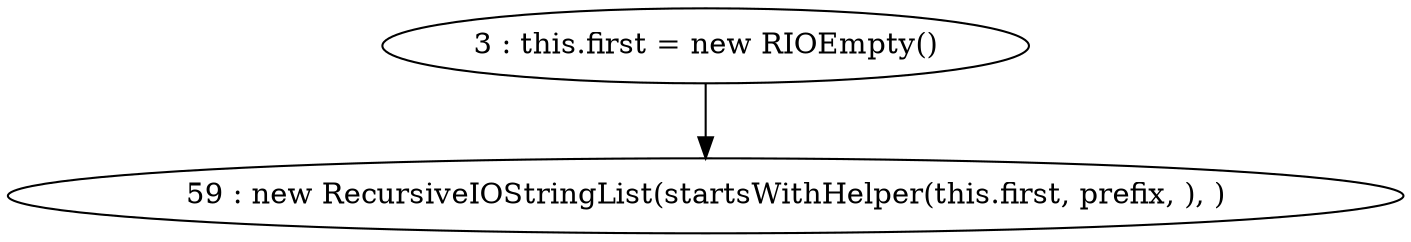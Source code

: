digraph G {
"3 : this.first = new RIOEmpty()"
"3 : this.first = new RIOEmpty()" -> "59 : new RecursiveIOStringList(startsWithHelper(this.first, prefix, ), )"
"59 : new RecursiveIOStringList(startsWithHelper(this.first, prefix, ), )"
}